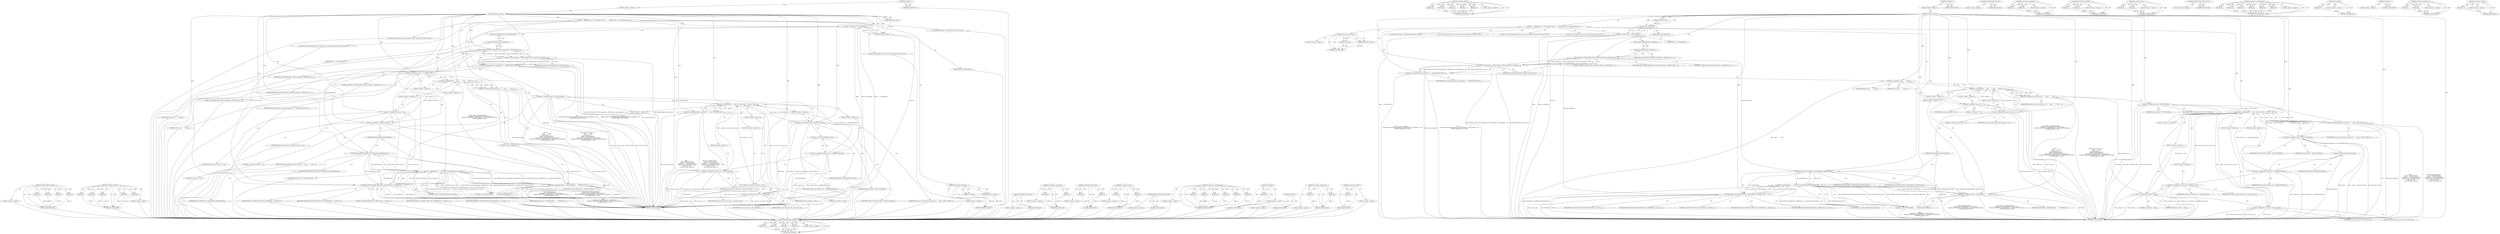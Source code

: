 digraph "&lt;operator&gt;.sizeOf" {
vulnerable_154 [label=<(METHOD,DEFINE_PROP_UINT32)>];
vulnerable_155 [label=<(PARAM,p1)>];
vulnerable_156 [label=<(PARAM,p2)>];
vulnerable_157 [label=<(PARAM,p3)>];
vulnerable_158 [label=<(PARAM,p4)>];
vulnerable_159 [label=<(BLOCK,&lt;empty&gt;,&lt;empty&gt;)>];
vulnerable_160 [label=<(METHOD_RETURN,ANY)>];
vulnerable_179 [label=<(METHOD,VMSTATE_STRUCT)>];
vulnerable_180 [label=<(PARAM,p1)>];
vulnerable_181 [label=<(PARAM,p2)>];
vulnerable_182 [label=<(PARAM,p3)>];
vulnerable_183 [label=<(PARAM,p4)>];
vulnerable_184 [label=<(PARAM,p5)>];
vulnerable_185 [label=<(BLOCK,&lt;empty&gt;,&lt;empty&gt;)>];
vulnerable_186 [label=<(METHOD_RETURN,ANY)>];
vulnerable_6 [label=<(METHOD,&lt;global&gt;)<SUB>1</SUB>>];
vulnerable_7 [label=<(BLOCK,&lt;empty&gt;,&lt;empty&gt;)<SUB>1</SUB>>];
vulnerable_8 [label=<(METHOD,usb_ehci_pci_exit)<SUB>1</SUB>>];
vulnerable_9 [label=<(PARAM,PCIDevice *dev)<SUB>1</SUB>>];
vulnerable_10 [label=<(BLOCK,{
     EHCIPCIState *i = PCI_EHCI(dev);
static ...,{
     EHCIPCIState *i = PCI_EHCI(dev);
static ...)<SUB>2</SUB>>];
vulnerable_11 [label="<(LOCAL,EHCIPCIState* i: EHCIPCIState*)<SUB>3</SUB>>"];
vulnerable_12 [label=<(&lt;operator&gt;.assignment,*i = PCI_EHCI(dev))<SUB>3</SUB>>];
vulnerable_13 [label=<(IDENTIFIER,i,*i = PCI_EHCI(dev))<SUB>3</SUB>>];
vulnerable_14 [label=<(PCI_EHCI,PCI_EHCI(dev))<SUB>3</SUB>>];
vulnerable_15 [label=<(IDENTIFIER,dev,PCI_EHCI(dev))<SUB>3</SUB>>];
vulnerable_16 [label="<(LOCAL,static Property[2] ehci_pci_properties: static Property[2])<SUB>28</SUB>>"];
vulnerable_17 [label=<(&lt;operator&gt;.assignment,ehci_pci_properties[] = {
    DEFINE_PROP_UINT3...)<SUB>28</SUB>>];
vulnerable_18 [label=<(IDENTIFIER,ehci_pci_properties,ehci_pci_properties[] = {
    DEFINE_PROP_UINT3...)<SUB>28</SUB>>];
vulnerable_19 [label=<(&lt;operator&gt;.arrayInitializer,{
    DEFINE_PROP_UINT32(&quot;maxframes&quot;, EHCIPCISt...)<SUB>28</SUB>>];
vulnerable_20 [label=<(DEFINE_PROP_UINT32,DEFINE_PROP_UINT32(&quot;maxframes&quot;, EHCIPCIState, e...)<SUB>29</SUB>>];
vulnerable_21 [label=<(LITERAL,&quot;maxframes&quot;,DEFINE_PROP_UINT32(&quot;maxframes&quot;, EHCIPCIState, e...)<SUB>29</SUB>>];
vulnerable_22 [label=<(IDENTIFIER,EHCIPCIState,DEFINE_PROP_UINT32(&quot;maxframes&quot;, EHCIPCIState, e...)<SUB>29</SUB>>];
vulnerable_23 [label=<(&lt;operator&gt;.fieldAccess,ehci.maxframes)<SUB>29</SUB>>];
vulnerable_24 [label=<(IDENTIFIER,ehci,DEFINE_PROP_UINT32(&quot;maxframes&quot;, EHCIPCIState, e...)<SUB>29</SUB>>];
vulnerable_25 [label=<(FIELD_IDENTIFIER,maxframes,maxframes)<SUB>29</SUB>>];
vulnerable_26 [label=<(LITERAL,128,DEFINE_PROP_UINT32(&quot;maxframes&quot;, EHCIPCIState, e...)<SUB>29</SUB>>];
vulnerable_27 [label=<(DEFINE_PROP_END_OF_LIST,DEFINE_PROP_END_OF_LIST())<SUB>30</SUB>>];
vulnerable_28 [label="<(LOCAL,const VMStateDescription vmstate_ehci_pci: VMStateDescription)<SUB>33</SUB>>"];
vulnerable_29 [label=<(&lt;operator&gt;.assignment,vmstate_ehci_pci = {
    .name        = &quot;ehci&quot;,...)<SUB>33</SUB>>];
vulnerable_30 [label=<(IDENTIFIER,vmstate_ehci_pci,vmstate_ehci_pci = {
    .name        = &quot;ehci&quot;,...)<SUB>33</SUB>>];
vulnerable_31 [label=<(&lt;operator&gt;.arrayInitializer,{
    .name        = &quot;ehci&quot;,
    .version_id  =...)<SUB>33</SUB>>];
vulnerable_32 [label=<(BLOCK,&lt;empty&gt;,&lt;empty&gt;)<SUB>34</SUB>>];
vulnerable_33 [label=<(&lt;operator&gt;.assignment,.name        = &quot;ehci&quot;)<SUB>34</SUB>>];
vulnerable_34 [label=<(IDENTIFIER,name,.name        = &quot;ehci&quot;)<SUB>34</SUB>>];
vulnerable_35 [label=<(LITERAL,&quot;ehci&quot;,.name        = &quot;ehci&quot;)<SUB>34</SUB>>];
vulnerable_36 [label=<(BLOCK,&lt;empty&gt;,&lt;empty&gt;)<SUB>35</SUB>>];
vulnerable_37 [label=<(&lt;operator&gt;.assignment,.version_id  = 2)<SUB>35</SUB>>];
vulnerable_38 [label=<(IDENTIFIER,version_id,.version_id  = 2)<SUB>35</SUB>>];
vulnerable_39 [label=<(LITERAL,2,.version_id  = 2)<SUB>35</SUB>>];
vulnerable_40 [label=<(BLOCK,&lt;empty&gt;,&lt;empty&gt;)<SUB>36</SUB>>];
vulnerable_41 [label=<(&lt;operator&gt;.assignment,.minimum_version_id  = 1)<SUB>36</SUB>>];
vulnerable_42 [label=<(IDENTIFIER,minimum_version_id,.minimum_version_id  = 1)<SUB>36</SUB>>];
vulnerable_43 [label=<(LITERAL,1,.minimum_version_id  = 1)<SUB>36</SUB>>];
vulnerable_44 [label=<(BLOCK,&lt;empty&gt;,&lt;empty&gt;)<SUB>37</SUB>>];
vulnerable_45 [label=<(&lt;operator&gt;.assignment,.fields = (VMStateField[]) {
        VMSTATE_PC...)<SUB>37</SUB>>];
vulnerable_46 [label=<(IDENTIFIER,fields,.fields = (VMStateField[]) {
        VMSTATE_PC...)<SUB>37</SUB>>];
vulnerable_47 [label=<(&lt;operator&gt;.cast,(VMStateField[]) {
        VMSTATE_PCI_DEVICE(p...)<SUB>37</SUB>>];
vulnerable_48 [label=<(UNKNOWN,VMStateField[],VMStateField[])<SUB>37</SUB>>];
vulnerable_49 [label=<(&lt;operator&gt;.arrayInitializer,{
        VMSTATE_PCI_DEVICE(pcidev, EHCIPCISta...)<SUB>37</SUB>>];
vulnerable_50 [label=<(VMSTATE_PCI_DEVICE,VMSTATE_PCI_DEVICE(pcidev, EHCIPCIState))<SUB>38</SUB>>];
vulnerable_51 [label=<(IDENTIFIER,pcidev,VMSTATE_PCI_DEVICE(pcidev, EHCIPCIState))<SUB>38</SUB>>];
vulnerable_52 [label=<(IDENTIFIER,EHCIPCIState,VMSTATE_PCI_DEVICE(pcidev, EHCIPCIState))<SUB>38</SUB>>];
vulnerable_53 [label=<(VMSTATE_STRUCT,VMSTATE_STRUCT(ehci, EHCIPCIState, 2, vmstate_e...)<SUB>39</SUB>>];
vulnerable_54 [label=<(IDENTIFIER,ehci,VMSTATE_STRUCT(ehci, EHCIPCIState, 2, vmstate_e...)<SUB>39</SUB>>];
vulnerable_55 [label=<(IDENTIFIER,EHCIPCIState,VMSTATE_STRUCT(ehci, EHCIPCIState, 2, vmstate_e...)<SUB>39</SUB>>];
vulnerable_56 [label=<(LITERAL,2,VMSTATE_STRUCT(ehci, EHCIPCIState, 2, vmstate_e...)<SUB>39</SUB>>];
vulnerable_57 [label=<(IDENTIFIER,vmstate_ehci,VMSTATE_STRUCT(ehci, EHCIPCIState, 2, vmstate_e...)<SUB>39</SUB>>];
vulnerable_58 [label=<(IDENTIFIER,EHCIState,VMSTATE_STRUCT(ehci, EHCIPCIState, 2, vmstate_e...)<SUB>39</SUB>>];
vulnerable_59 [label=<(VMSTATE_END_OF_LIST,VMSTATE_END_OF_LIST())<SUB>40</SUB>>];
vulnerable_60 [label="<(LOCAL,const TypeInfo ehci_pci_type_info: TypeInfo)<SUB>58</SUB>>"];
vulnerable_61 [label=<(&lt;operator&gt;.assignment,ehci_pci_type_info = {
    .name = TYPE_PCI_EHC...)<SUB>58</SUB>>];
vulnerable_62 [label=<(IDENTIFIER,ehci_pci_type_info,ehci_pci_type_info = {
    .name = TYPE_PCI_EHC...)<SUB>58</SUB>>];
vulnerable_63 [label=<(&lt;operator&gt;.arrayInitializer,{
    .name = TYPE_PCI_EHCI,
    .parent = TYPE...)<SUB>58</SUB>>];
vulnerable_64 [label=<(BLOCK,&lt;empty&gt;,&lt;empty&gt;)<SUB>59</SUB>>];
vulnerable_65 [label=<(&lt;operator&gt;.assignment,.name = TYPE_PCI_EHCI)<SUB>59</SUB>>];
vulnerable_66 [label=<(IDENTIFIER,name,.name = TYPE_PCI_EHCI)<SUB>59</SUB>>];
vulnerable_67 [label=<(IDENTIFIER,TYPE_PCI_EHCI,.name = TYPE_PCI_EHCI)<SUB>59</SUB>>];
vulnerable_68 [label=<(BLOCK,&lt;empty&gt;,&lt;empty&gt;)<SUB>60</SUB>>];
vulnerable_69 [label=<(&lt;operator&gt;.assignment,.parent = TYPE_PCI_DEVICE)<SUB>60</SUB>>];
vulnerable_70 [label=<(IDENTIFIER,parent,.parent = TYPE_PCI_DEVICE)<SUB>60</SUB>>];
vulnerable_71 [label=<(IDENTIFIER,TYPE_PCI_DEVICE,.parent = TYPE_PCI_DEVICE)<SUB>60</SUB>>];
vulnerable_72 [label=<(BLOCK,&lt;empty&gt;,&lt;empty&gt;)<SUB>61</SUB>>];
vulnerable_73 [label=<(&lt;operator&gt;.assignment,.instance_size = sizeof(EHCIPCIState))<SUB>61</SUB>>];
vulnerable_74 [label=<(IDENTIFIER,instance_size,.instance_size = sizeof(EHCIPCIState))<SUB>61</SUB>>];
vulnerable_75 [label=<(&lt;operator&gt;.sizeOf,sizeof(EHCIPCIState))<SUB>61</SUB>>];
vulnerable_76 [label=<(IDENTIFIER,EHCIPCIState,sizeof(EHCIPCIState))<SUB>61</SUB>>];
vulnerable_77 [label=<(BLOCK,&lt;empty&gt;,&lt;empty&gt;)<SUB>62</SUB>>];
vulnerable_78 [label=<(&lt;operator&gt;.assignment,.instance_init = usb_ehci_pci_init)<SUB>62</SUB>>];
vulnerable_79 [label=<(IDENTIFIER,instance_init,.instance_init = usb_ehci_pci_init)<SUB>62</SUB>>];
vulnerable_80 [label=<(IDENTIFIER,usb_ehci_pci_init,.instance_init = usb_ehci_pci_init)<SUB>62</SUB>>];
vulnerable_81 [label=<(BLOCK,&lt;empty&gt;,&lt;empty&gt;)<SUB>63</SUB>>];
vulnerable_82 [label=<(&lt;operator&gt;.assignment,.abstract = true)<SUB>63</SUB>>];
vulnerable_83 [label=<(IDENTIFIER,abstract,.abstract = true)<SUB>63</SUB>>];
vulnerable_84 [label=<(LITERAL,true,.abstract = true)<SUB>63</SUB>>];
vulnerable_85 [label=<(BLOCK,&lt;empty&gt;,&lt;empty&gt;)<SUB>64</SUB>>];
vulnerable_86 [label=<(&lt;operator&gt;.assignment,.class_init = ehci_class_init)<SUB>64</SUB>>];
vulnerable_87 [label=<(IDENTIFIER,class_init,.class_init = ehci_class_init)<SUB>64</SUB>>];
vulnerable_88 [label=<(IDENTIFIER,ehci_class_init,.class_init = ehci_class_init)<SUB>64</SUB>>];
vulnerable_89 [label=<(METHOD,ehci_data_class_init)<SUB>67</SUB>>];
vulnerable_90 [label=<(PARAM,ObjectClass *klass)<SUB>67</SUB>>];
vulnerable_91 [label=<(PARAM,void *data)<SUB>67</SUB>>];
vulnerable_92 [label=<(BLOCK,&lt;empty&gt;,&lt;empty&gt;)>];
vulnerable_93 [label=<(METHOD_RETURN,void)<SUB>67</SUB>>];
vulnerable_95 [label=<(METHOD_RETURN,void)<SUB>1</SUB>>];
vulnerable_97 [label=<(METHOD_RETURN,ANY)<SUB>1</SUB>>];
vulnerable_187 [label=<(METHOD,VMSTATE_END_OF_LIST)>];
vulnerable_188 [label=<(BLOCK,&lt;empty&gt;,&lt;empty&gt;)>];
vulnerable_189 [label=<(METHOD_RETURN,ANY)>];
vulnerable_136 [label=<(METHOD,&lt;operator&gt;.assignment)>];
vulnerable_137 [label=<(PARAM,p1)>];
vulnerable_138 [label=<(PARAM,p2)>];
vulnerable_139 [label=<(BLOCK,&lt;empty&gt;,&lt;empty&gt;)>];
vulnerable_140 [label=<(METHOD_RETURN,ANY)>];
vulnerable_174 [label=<(METHOD,VMSTATE_PCI_DEVICE)>];
vulnerable_175 [label=<(PARAM,p1)>];
vulnerable_176 [label=<(PARAM,p2)>];
vulnerable_177 [label=<(BLOCK,&lt;empty&gt;,&lt;empty&gt;)>];
vulnerable_178 [label=<(METHOD_RETURN,ANY)>];
vulnerable_169 [label=<(METHOD,&lt;operator&gt;.cast)>];
vulnerable_170 [label=<(PARAM,p1)>];
vulnerable_171 [label=<(PARAM,p2)>];
vulnerable_172 [label=<(BLOCK,&lt;empty&gt;,&lt;empty&gt;)>];
vulnerable_173 [label=<(METHOD_RETURN,ANY)>];
vulnerable_166 [label=<(METHOD,DEFINE_PROP_END_OF_LIST)>];
vulnerable_167 [label=<(BLOCK,&lt;empty&gt;,&lt;empty&gt;)>];
vulnerable_168 [label=<(METHOD_RETURN,ANY)>];
vulnerable_145 [label=<(METHOD,&lt;operator&gt;.arrayInitializer)>];
vulnerable_146 [label=<(PARAM,p1)>];
vulnerable_147 [label=<(PARAM,p2)>];
vulnerable_148 [label=<(PARAM,p3)>];
vulnerable_149 [label=<(PARAM,p4)>];
vulnerable_150 [label=<(PARAM,p5)>];
vulnerable_151 [label=<(PARAM,p6)>];
vulnerable_152 [label=<(BLOCK,&lt;empty&gt;,&lt;empty&gt;)>];
vulnerable_153 [label=<(METHOD_RETURN,ANY)>];
vulnerable_141 [label=<(METHOD,PCI_EHCI)>];
vulnerable_142 [label=<(PARAM,p1)>];
vulnerable_143 [label=<(BLOCK,&lt;empty&gt;,&lt;empty&gt;)>];
vulnerable_144 [label=<(METHOD_RETURN,ANY)>];
vulnerable_130 [label=<(METHOD,&lt;global&gt;)<SUB>1</SUB>>];
vulnerable_131 [label=<(BLOCK,&lt;empty&gt;,&lt;empty&gt;)>];
vulnerable_132 [label=<(METHOD_RETURN,ANY)>];
vulnerable_161 [label=<(METHOD,&lt;operator&gt;.fieldAccess)>];
vulnerable_162 [label=<(PARAM,p1)>];
vulnerable_163 [label=<(PARAM,p2)>];
vulnerable_164 [label=<(BLOCK,&lt;empty&gt;,&lt;empty&gt;)>];
vulnerable_165 [label=<(METHOD_RETURN,ANY)>];
vulnerable_190 [label=<(METHOD,&lt;operator&gt;.sizeOf)>];
vulnerable_191 [label=<(PARAM,p1)>];
vulnerable_192 [label=<(BLOCK,&lt;empty&gt;,&lt;empty&gt;)>];
vulnerable_193 [label=<(METHOD_RETURN,ANY)>];
fixed_154 [label=<(METHOD,DEFINE_PROP_UINT32)>];
fixed_155 [label=<(PARAM,p1)>];
fixed_156 [label=<(PARAM,p2)>];
fixed_157 [label=<(PARAM,p3)>];
fixed_158 [label=<(PARAM,p4)>];
fixed_159 [label=<(BLOCK,&lt;empty&gt;,&lt;empty&gt;)>];
fixed_160 [label=<(METHOD_RETURN,ANY)>];
fixed_179 [label=<(METHOD,VMSTATE_STRUCT)>];
fixed_180 [label=<(PARAM,p1)>];
fixed_181 [label=<(PARAM,p2)>];
fixed_182 [label=<(PARAM,p3)>];
fixed_183 [label=<(PARAM,p4)>];
fixed_184 [label=<(PARAM,p5)>];
fixed_185 [label=<(BLOCK,&lt;empty&gt;,&lt;empty&gt;)>];
fixed_186 [label=<(METHOD_RETURN,ANY)>];
fixed_6 [label=<(METHOD,&lt;global&gt;)<SUB>1</SUB>>];
fixed_7 [label=<(BLOCK,&lt;empty&gt;,&lt;empty&gt;)<SUB>1</SUB>>];
fixed_8 [label=<(METHOD,usb_ehci_pci_exit)<SUB>1</SUB>>];
fixed_9 [label=<(PARAM,PCIDevice *dev)<SUB>1</SUB>>];
fixed_10 [label=<(BLOCK,{
     EHCIPCIState *i = PCI_EHCI(dev);
static ...,{
     EHCIPCIState *i = PCI_EHCI(dev);
static ...)<SUB>2</SUB>>];
fixed_11 [label="<(LOCAL,EHCIPCIState* i: EHCIPCIState*)<SUB>3</SUB>>"];
fixed_12 [label=<(&lt;operator&gt;.assignment,*i = PCI_EHCI(dev))<SUB>3</SUB>>];
fixed_13 [label=<(IDENTIFIER,i,*i = PCI_EHCI(dev))<SUB>3</SUB>>];
fixed_14 [label=<(PCI_EHCI,PCI_EHCI(dev))<SUB>3</SUB>>];
fixed_15 [label=<(IDENTIFIER,dev,PCI_EHCI(dev))<SUB>3</SUB>>];
fixed_16 [label="<(LOCAL,static Property[2] ehci_pci_properties: static Property[2])<SUB>28</SUB>>"];
fixed_17 [label=<(&lt;operator&gt;.assignment,ehci_pci_properties[] = {
    DEFINE_PROP_UINT3...)<SUB>28</SUB>>];
fixed_18 [label=<(IDENTIFIER,ehci_pci_properties,ehci_pci_properties[] = {
    DEFINE_PROP_UINT3...)<SUB>28</SUB>>];
fixed_19 [label=<(&lt;operator&gt;.arrayInitializer,{
    DEFINE_PROP_UINT32(&quot;maxframes&quot;, EHCIPCISt...)<SUB>28</SUB>>];
fixed_20 [label=<(DEFINE_PROP_UINT32,DEFINE_PROP_UINT32(&quot;maxframes&quot;, EHCIPCIState, e...)<SUB>29</SUB>>];
fixed_21 [label=<(LITERAL,&quot;maxframes&quot;,DEFINE_PROP_UINT32(&quot;maxframes&quot;, EHCIPCIState, e...)<SUB>29</SUB>>];
fixed_22 [label=<(IDENTIFIER,EHCIPCIState,DEFINE_PROP_UINT32(&quot;maxframes&quot;, EHCIPCIState, e...)<SUB>29</SUB>>];
fixed_23 [label=<(&lt;operator&gt;.fieldAccess,ehci.maxframes)<SUB>29</SUB>>];
fixed_24 [label=<(IDENTIFIER,ehci,DEFINE_PROP_UINT32(&quot;maxframes&quot;, EHCIPCIState, e...)<SUB>29</SUB>>];
fixed_25 [label=<(FIELD_IDENTIFIER,maxframes,maxframes)<SUB>29</SUB>>];
fixed_26 [label=<(LITERAL,128,DEFINE_PROP_UINT32(&quot;maxframes&quot;, EHCIPCIState, e...)<SUB>29</SUB>>];
fixed_27 [label=<(DEFINE_PROP_END_OF_LIST,DEFINE_PROP_END_OF_LIST())<SUB>30</SUB>>];
fixed_28 [label="<(LOCAL,const VMStateDescription vmstate_ehci_pci: VMStateDescription)<SUB>33</SUB>>"];
fixed_29 [label=<(&lt;operator&gt;.assignment,vmstate_ehci_pci = {
    .name        = &quot;ehci&quot;,...)<SUB>33</SUB>>];
fixed_30 [label=<(IDENTIFIER,vmstate_ehci_pci,vmstate_ehci_pci = {
    .name        = &quot;ehci&quot;,...)<SUB>33</SUB>>];
fixed_31 [label=<(&lt;operator&gt;.arrayInitializer,{
    .name        = &quot;ehci&quot;,
    .version_id  =...)<SUB>33</SUB>>];
fixed_32 [label=<(BLOCK,&lt;empty&gt;,&lt;empty&gt;)<SUB>34</SUB>>];
fixed_33 [label=<(&lt;operator&gt;.assignment,.name        = &quot;ehci&quot;)<SUB>34</SUB>>];
fixed_34 [label=<(IDENTIFIER,name,.name        = &quot;ehci&quot;)<SUB>34</SUB>>];
fixed_35 [label=<(LITERAL,&quot;ehci&quot;,.name        = &quot;ehci&quot;)<SUB>34</SUB>>];
fixed_36 [label=<(BLOCK,&lt;empty&gt;,&lt;empty&gt;)<SUB>35</SUB>>];
fixed_37 [label=<(&lt;operator&gt;.assignment,.version_id  = 2)<SUB>35</SUB>>];
fixed_38 [label=<(IDENTIFIER,version_id,.version_id  = 2)<SUB>35</SUB>>];
fixed_39 [label=<(LITERAL,2,.version_id  = 2)<SUB>35</SUB>>];
fixed_40 [label=<(BLOCK,&lt;empty&gt;,&lt;empty&gt;)<SUB>36</SUB>>];
fixed_41 [label=<(&lt;operator&gt;.assignment,.minimum_version_id  = 1)<SUB>36</SUB>>];
fixed_42 [label=<(IDENTIFIER,minimum_version_id,.minimum_version_id  = 1)<SUB>36</SUB>>];
fixed_43 [label=<(LITERAL,1,.minimum_version_id  = 1)<SUB>36</SUB>>];
fixed_44 [label=<(BLOCK,&lt;empty&gt;,&lt;empty&gt;)<SUB>37</SUB>>];
fixed_45 [label=<(&lt;operator&gt;.assignment,.fields = (VMStateField[]) {
        VMSTATE_PC...)<SUB>37</SUB>>];
fixed_46 [label=<(IDENTIFIER,fields,.fields = (VMStateField[]) {
        VMSTATE_PC...)<SUB>37</SUB>>];
fixed_47 [label=<(&lt;operator&gt;.cast,(VMStateField[]) {
        VMSTATE_PCI_DEVICE(p...)<SUB>37</SUB>>];
fixed_48 [label=<(UNKNOWN,VMStateField[],VMStateField[])<SUB>37</SUB>>];
fixed_49 [label=<(&lt;operator&gt;.arrayInitializer,{
        VMSTATE_PCI_DEVICE(pcidev, EHCIPCISta...)<SUB>37</SUB>>];
fixed_50 [label=<(VMSTATE_PCI_DEVICE,VMSTATE_PCI_DEVICE(pcidev, EHCIPCIState))<SUB>38</SUB>>];
fixed_51 [label=<(IDENTIFIER,pcidev,VMSTATE_PCI_DEVICE(pcidev, EHCIPCIState))<SUB>38</SUB>>];
fixed_52 [label=<(IDENTIFIER,EHCIPCIState,VMSTATE_PCI_DEVICE(pcidev, EHCIPCIState))<SUB>38</SUB>>];
fixed_53 [label=<(VMSTATE_STRUCT,VMSTATE_STRUCT(ehci, EHCIPCIState, 2, vmstate_e...)<SUB>39</SUB>>];
fixed_54 [label=<(IDENTIFIER,ehci,VMSTATE_STRUCT(ehci, EHCIPCIState, 2, vmstate_e...)<SUB>39</SUB>>];
fixed_55 [label=<(IDENTIFIER,EHCIPCIState,VMSTATE_STRUCT(ehci, EHCIPCIState, 2, vmstate_e...)<SUB>39</SUB>>];
fixed_56 [label=<(LITERAL,2,VMSTATE_STRUCT(ehci, EHCIPCIState, 2, vmstate_e...)<SUB>39</SUB>>];
fixed_57 [label=<(IDENTIFIER,vmstate_ehci,VMSTATE_STRUCT(ehci, EHCIPCIState, 2, vmstate_e...)<SUB>39</SUB>>];
fixed_58 [label=<(IDENTIFIER,EHCIState,VMSTATE_STRUCT(ehci, EHCIPCIState, 2, vmstate_e...)<SUB>39</SUB>>];
fixed_59 [label=<(VMSTATE_END_OF_LIST,VMSTATE_END_OF_LIST())<SUB>40</SUB>>];
fixed_60 [label="<(LOCAL,const TypeInfo ehci_pci_type_info: TypeInfo)<SUB>58</SUB>>"];
fixed_61 [label=<(&lt;operator&gt;.assignment,ehci_pci_type_info = {
    .name = TYPE_PCI_EHC...)<SUB>58</SUB>>];
fixed_62 [label=<(IDENTIFIER,ehci_pci_type_info,ehci_pci_type_info = {
    .name = TYPE_PCI_EHC...)<SUB>58</SUB>>];
fixed_63 [label=<(&lt;operator&gt;.arrayInitializer,{
    .name = TYPE_PCI_EHCI,
    .parent = TYPE...)<SUB>58</SUB>>];
fixed_64 [label=<(BLOCK,&lt;empty&gt;,&lt;empty&gt;)<SUB>59</SUB>>];
fixed_65 [label=<(&lt;operator&gt;.assignment,.name = TYPE_PCI_EHCI)<SUB>59</SUB>>];
fixed_66 [label=<(IDENTIFIER,name,.name = TYPE_PCI_EHCI)<SUB>59</SUB>>];
fixed_67 [label=<(IDENTIFIER,TYPE_PCI_EHCI,.name = TYPE_PCI_EHCI)<SUB>59</SUB>>];
fixed_68 [label=<(BLOCK,&lt;empty&gt;,&lt;empty&gt;)<SUB>60</SUB>>];
fixed_69 [label=<(&lt;operator&gt;.assignment,.parent = TYPE_PCI_DEVICE)<SUB>60</SUB>>];
fixed_70 [label=<(IDENTIFIER,parent,.parent = TYPE_PCI_DEVICE)<SUB>60</SUB>>];
fixed_71 [label=<(IDENTIFIER,TYPE_PCI_DEVICE,.parent = TYPE_PCI_DEVICE)<SUB>60</SUB>>];
fixed_72 [label=<(BLOCK,&lt;empty&gt;,&lt;empty&gt;)<SUB>61</SUB>>];
fixed_73 [label=<(&lt;operator&gt;.assignment,.instance_size = sizeof(EHCIPCIState))<SUB>61</SUB>>];
fixed_74 [label=<(IDENTIFIER,instance_size,.instance_size = sizeof(EHCIPCIState))<SUB>61</SUB>>];
fixed_75 [label=<(&lt;operator&gt;.sizeOf,sizeof(EHCIPCIState))<SUB>61</SUB>>];
fixed_76 [label=<(IDENTIFIER,EHCIPCIState,sizeof(EHCIPCIState))<SUB>61</SUB>>];
fixed_77 [label=<(BLOCK,&lt;empty&gt;,&lt;empty&gt;)<SUB>62</SUB>>];
fixed_78 [label=<(&lt;operator&gt;.assignment,.instance_init = usb_ehci_pci_init)<SUB>62</SUB>>];
fixed_79 [label=<(IDENTIFIER,instance_init,.instance_init = usb_ehci_pci_init)<SUB>62</SUB>>];
fixed_80 [label=<(IDENTIFIER,usb_ehci_pci_init,.instance_init = usb_ehci_pci_init)<SUB>62</SUB>>];
fixed_81 [label=<(BLOCK,&lt;empty&gt;,&lt;empty&gt;)<SUB>63</SUB>>];
fixed_82 [label=<(&lt;operator&gt;.assignment,.abstract = true)<SUB>63</SUB>>];
fixed_83 [label=<(IDENTIFIER,abstract,.abstract = true)<SUB>63</SUB>>];
fixed_84 [label=<(LITERAL,true,.abstract = true)<SUB>63</SUB>>];
fixed_85 [label=<(BLOCK,&lt;empty&gt;,&lt;empty&gt;)<SUB>64</SUB>>];
fixed_86 [label=<(&lt;operator&gt;.assignment,.class_init = ehci_class_init)<SUB>64</SUB>>];
fixed_87 [label=<(IDENTIFIER,class_init,.class_init = ehci_class_init)<SUB>64</SUB>>];
fixed_88 [label=<(IDENTIFIER,ehci_class_init,.class_init = ehci_class_init)<SUB>64</SUB>>];
fixed_89 [label=<(METHOD,ehci_data_class_init)<SUB>67</SUB>>];
fixed_90 [label=<(PARAM,ObjectClass *klass)<SUB>67</SUB>>];
fixed_91 [label=<(PARAM,void *data)<SUB>67</SUB>>];
fixed_92 [label=<(BLOCK,&lt;empty&gt;,&lt;empty&gt;)>];
fixed_93 [label=<(METHOD_RETURN,void)<SUB>67</SUB>>];
fixed_95 [label=<(METHOD_RETURN,void)<SUB>1</SUB>>];
fixed_97 [label=<(METHOD_RETURN,ANY)<SUB>1</SUB>>];
fixed_187 [label=<(METHOD,VMSTATE_END_OF_LIST)>];
fixed_188 [label=<(BLOCK,&lt;empty&gt;,&lt;empty&gt;)>];
fixed_189 [label=<(METHOD_RETURN,ANY)>];
fixed_136 [label=<(METHOD,&lt;operator&gt;.assignment)>];
fixed_137 [label=<(PARAM,p1)>];
fixed_138 [label=<(PARAM,p2)>];
fixed_139 [label=<(BLOCK,&lt;empty&gt;,&lt;empty&gt;)>];
fixed_140 [label=<(METHOD_RETURN,ANY)>];
fixed_174 [label=<(METHOD,VMSTATE_PCI_DEVICE)>];
fixed_175 [label=<(PARAM,p1)>];
fixed_176 [label=<(PARAM,p2)>];
fixed_177 [label=<(BLOCK,&lt;empty&gt;,&lt;empty&gt;)>];
fixed_178 [label=<(METHOD_RETURN,ANY)>];
fixed_169 [label=<(METHOD,&lt;operator&gt;.cast)>];
fixed_170 [label=<(PARAM,p1)>];
fixed_171 [label=<(PARAM,p2)>];
fixed_172 [label=<(BLOCK,&lt;empty&gt;,&lt;empty&gt;)>];
fixed_173 [label=<(METHOD_RETURN,ANY)>];
fixed_166 [label=<(METHOD,DEFINE_PROP_END_OF_LIST)>];
fixed_167 [label=<(BLOCK,&lt;empty&gt;,&lt;empty&gt;)>];
fixed_168 [label=<(METHOD_RETURN,ANY)>];
fixed_145 [label=<(METHOD,&lt;operator&gt;.arrayInitializer)>];
fixed_146 [label=<(PARAM,p1)>];
fixed_147 [label=<(PARAM,p2)>];
fixed_148 [label=<(PARAM,p3)>];
fixed_149 [label=<(PARAM,p4)>];
fixed_150 [label=<(PARAM,p5)>];
fixed_151 [label=<(PARAM,p6)>];
fixed_152 [label=<(BLOCK,&lt;empty&gt;,&lt;empty&gt;)>];
fixed_153 [label=<(METHOD_RETURN,ANY)>];
fixed_141 [label=<(METHOD,PCI_EHCI)>];
fixed_142 [label=<(PARAM,p1)>];
fixed_143 [label=<(BLOCK,&lt;empty&gt;,&lt;empty&gt;)>];
fixed_144 [label=<(METHOD_RETURN,ANY)>];
fixed_130 [label=<(METHOD,&lt;global&gt;)<SUB>1</SUB>>];
fixed_131 [label=<(BLOCK,&lt;empty&gt;,&lt;empty&gt;)>];
fixed_132 [label=<(METHOD_RETURN,ANY)>];
fixed_161 [label=<(METHOD,&lt;operator&gt;.fieldAccess)>];
fixed_162 [label=<(PARAM,p1)>];
fixed_163 [label=<(PARAM,p2)>];
fixed_164 [label=<(BLOCK,&lt;empty&gt;,&lt;empty&gt;)>];
fixed_165 [label=<(METHOD_RETURN,ANY)>];
fixed_190 [label=<(METHOD,&lt;operator&gt;.sizeOf)>];
fixed_191 [label=<(PARAM,p1)>];
fixed_192 [label=<(BLOCK,&lt;empty&gt;,&lt;empty&gt;)>];
fixed_193 [label=<(METHOD_RETURN,ANY)>];
vulnerable_154 -> vulnerable_155  [key=0, label="AST: "];
vulnerable_154 -> vulnerable_155  [key=1, label="DDG: "];
vulnerable_154 -> vulnerable_159  [key=0, label="AST: "];
vulnerable_154 -> vulnerable_156  [key=0, label="AST: "];
vulnerable_154 -> vulnerable_156  [key=1, label="DDG: "];
vulnerable_154 -> vulnerable_160  [key=0, label="AST: "];
vulnerable_154 -> vulnerable_160  [key=1, label="CFG: "];
vulnerable_154 -> vulnerable_157  [key=0, label="AST: "];
vulnerable_154 -> vulnerable_157  [key=1, label="DDG: "];
vulnerable_154 -> vulnerable_158  [key=0, label="AST: "];
vulnerable_154 -> vulnerable_158  [key=1, label="DDG: "];
vulnerable_155 -> vulnerable_160  [key=0, label="DDG: p1"];
vulnerable_156 -> vulnerable_160  [key=0, label="DDG: p2"];
vulnerable_157 -> vulnerable_160  [key=0, label="DDG: p3"];
vulnerable_158 -> vulnerable_160  [key=0, label="DDG: p4"];
vulnerable_179 -> vulnerable_180  [key=0, label="AST: "];
vulnerable_179 -> vulnerable_180  [key=1, label="DDG: "];
vulnerable_179 -> vulnerable_185  [key=0, label="AST: "];
vulnerable_179 -> vulnerable_181  [key=0, label="AST: "];
vulnerable_179 -> vulnerable_181  [key=1, label="DDG: "];
vulnerable_179 -> vulnerable_186  [key=0, label="AST: "];
vulnerable_179 -> vulnerable_186  [key=1, label="CFG: "];
vulnerable_179 -> vulnerable_182  [key=0, label="AST: "];
vulnerable_179 -> vulnerable_182  [key=1, label="DDG: "];
vulnerable_179 -> vulnerable_183  [key=0, label="AST: "];
vulnerable_179 -> vulnerable_183  [key=1, label="DDG: "];
vulnerable_179 -> vulnerable_184  [key=0, label="AST: "];
vulnerable_179 -> vulnerable_184  [key=1, label="DDG: "];
vulnerable_180 -> vulnerable_186  [key=0, label="DDG: p1"];
vulnerable_181 -> vulnerable_186  [key=0, label="DDG: p2"];
vulnerable_182 -> vulnerable_186  [key=0, label="DDG: p3"];
vulnerable_183 -> vulnerable_186  [key=0, label="DDG: p4"];
vulnerable_184 -> vulnerable_186  [key=0, label="DDG: p5"];
vulnerable_6 -> vulnerable_7  [key=0, label="AST: "];
vulnerable_6 -> vulnerable_97  [key=0, label="AST: "];
vulnerable_6 -> vulnerable_97  [key=1, label="CFG: "];
vulnerable_7 -> vulnerable_8  [key=0, label="AST: "];
vulnerable_8 -> vulnerable_9  [key=0, label="AST: "];
vulnerable_8 -> vulnerable_9  [key=1, label="DDG: "];
vulnerable_8 -> vulnerable_10  [key=0, label="AST: "];
vulnerable_8 -> vulnerable_95  [key=0, label="AST: "];
vulnerable_8 -> vulnerable_14  [key=0, label="CFG: "];
vulnerable_8 -> vulnerable_14  [key=1, label="DDG: "];
vulnerable_8 -> vulnerable_19  [key=0, label="DDG: "];
vulnerable_8 -> vulnerable_31  [key=0, label="DDG: "];
vulnerable_8 -> vulnerable_63  [key=0, label="DDG: "];
vulnerable_8 -> vulnerable_20  [key=0, label="DDG: "];
vulnerable_8 -> vulnerable_33  [key=0, label="DDG: "];
vulnerable_8 -> vulnerable_37  [key=0, label="DDG: "];
vulnerable_8 -> vulnerable_41  [key=0, label="DDG: "];
vulnerable_8 -> vulnerable_65  [key=0, label="DDG: "];
vulnerable_8 -> vulnerable_69  [key=0, label="DDG: "];
vulnerable_8 -> vulnerable_78  [key=0, label="DDG: "];
vulnerable_8 -> vulnerable_82  [key=0, label="DDG: "];
vulnerable_8 -> vulnerable_86  [key=0, label="DDG: "];
vulnerable_8 -> vulnerable_49  [key=0, label="DDG: "];
vulnerable_8 -> vulnerable_50  [key=0, label="DDG: "];
vulnerable_8 -> vulnerable_53  [key=0, label="DDG: "];
vulnerable_9 -> vulnerable_14  [key=0, label="DDG: dev"];
vulnerable_10 -> vulnerable_11  [key=0, label="AST: "];
vulnerable_10 -> vulnerable_12  [key=0, label="AST: "];
vulnerable_10 -> vulnerable_16  [key=0, label="AST: "];
vulnerable_10 -> vulnerable_17  [key=0, label="AST: "];
vulnerable_10 -> vulnerable_28  [key=0, label="AST: "];
vulnerable_10 -> vulnerable_29  [key=0, label="AST: "];
vulnerable_10 -> vulnerable_60  [key=0, label="AST: "];
vulnerable_10 -> vulnerable_61  [key=0, label="AST: "];
vulnerable_10 -> vulnerable_89  [key=0, label="AST: "];
vulnerable_12 -> vulnerable_13  [key=0, label="AST: "];
vulnerable_12 -> vulnerable_14  [key=0, label="AST: "];
vulnerable_12 -> vulnerable_25  [key=0, label="CFG: "];
vulnerable_12 -> vulnerable_95  [key=0, label="DDG: i"];
vulnerable_12 -> vulnerable_95  [key=1, label="DDG: PCI_EHCI(dev)"];
vulnerable_12 -> vulnerable_95  [key=2, label="DDG: *i = PCI_EHCI(dev)"];
vulnerable_14 -> vulnerable_15  [key=0, label="AST: "];
vulnerable_14 -> vulnerable_12  [key=0, label="CFG: "];
vulnerable_14 -> vulnerable_12  [key=1, label="DDG: dev"];
vulnerable_14 -> vulnerable_95  [key=0, label="DDG: dev"];
vulnerable_17 -> vulnerable_18  [key=0, label="AST: "];
vulnerable_17 -> vulnerable_19  [key=0, label="AST: "];
vulnerable_17 -> vulnerable_33  [key=0, label="CFG: "];
vulnerable_17 -> vulnerable_95  [key=0, label="DDG: ehci_pci_properties"];
vulnerable_17 -> vulnerable_95  [key=1, label="DDG: {
    DEFINE_PROP_UINT32(&quot;maxframes&quot;, EHCIPCIState, ehci.maxframes, 128),
    DEFINE_PROP_END_OF_LIST(),
}"];
vulnerable_17 -> vulnerable_95  [key=2, label="DDG: ehci_pci_properties[] = {
    DEFINE_PROP_UINT32(&quot;maxframes&quot;, EHCIPCIState, ehci.maxframes, 128),
    DEFINE_PROP_END_OF_LIST(),
}"];
vulnerable_19 -> vulnerable_20  [key=0, label="AST: "];
vulnerable_19 -> vulnerable_27  [key=0, label="AST: "];
vulnerable_19 -> vulnerable_17  [key=0, label="CFG: "];
vulnerable_19 -> vulnerable_17  [key=1, label="DDG: DEFINE_PROP_UINT32(&quot;maxframes&quot;, EHCIPCIState, ehci.maxframes, 128)"];
vulnerable_19 -> vulnerable_17  [key=2, label="DDG: DEFINE_PROP_END_OF_LIST()"];
vulnerable_19 -> vulnerable_95  [key=0, label="DDG: DEFINE_PROP_UINT32(&quot;maxframes&quot;, EHCIPCIState, ehci.maxframes, 128)"];
vulnerable_19 -> vulnerable_95  [key=1, label="DDG: DEFINE_PROP_END_OF_LIST()"];
vulnerable_20 -> vulnerable_21  [key=0, label="AST: "];
vulnerable_20 -> vulnerable_22  [key=0, label="AST: "];
vulnerable_20 -> vulnerable_23  [key=0, label="AST: "];
vulnerable_20 -> vulnerable_26  [key=0, label="AST: "];
vulnerable_20 -> vulnerable_27  [key=0, label="CFG: "];
vulnerable_20 -> vulnerable_19  [key=0, label="DDG: &quot;maxframes&quot;"];
vulnerable_20 -> vulnerable_19  [key=1, label="DDG: EHCIPCIState"];
vulnerable_20 -> vulnerable_19  [key=2, label="DDG: ehci.maxframes"];
vulnerable_20 -> vulnerable_19  [key=3, label="DDG: 128"];
vulnerable_20 -> vulnerable_50  [key=0, label="DDG: EHCIPCIState"];
vulnerable_20 -> vulnerable_53  [key=0, label="DDG: ehci.maxframes"];
vulnerable_23 -> vulnerable_24  [key=0, label="AST: "];
vulnerable_23 -> vulnerable_25  [key=0, label="AST: "];
vulnerable_23 -> vulnerable_20  [key=0, label="CFG: "];
vulnerable_25 -> vulnerable_23  [key=0, label="CFG: "];
vulnerable_27 -> vulnerable_19  [key=0, label="CFG: "];
vulnerable_29 -> vulnerable_30  [key=0, label="AST: "];
vulnerable_29 -> vulnerable_31  [key=0, label="AST: "];
vulnerable_29 -> vulnerable_65  [key=0, label="CFG: "];
vulnerable_29 -> vulnerable_95  [key=0, label="DDG: vmstate_ehci_pci"];
vulnerable_29 -> vulnerable_95  [key=1, label="DDG: {
    .name        = &quot;ehci&quot;,
    .version_id  = 2,
    .minimum_version_id  = 1,
    .fields = (VMStateField[]) {
        VMSTATE_PCI_DEVICE(pcidev, EHCIPCIState),
        VMSTATE_STRUCT(ehci, EHCIPCIState, 2, vmstate_ehci, EHCIState),
        VMSTATE_END_OF_LIST()
    }
}"];
vulnerable_29 -> vulnerable_95  [key=2, label="DDG: vmstate_ehci_pci = {
    .name        = &quot;ehci&quot;,
    .version_id  = 2,
    .minimum_version_id  = 1,
    .fields = (VMStateField[]) {
        VMSTATE_PCI_DEVICE(pcidev, EHCIPCIState),
        VMSTATE_STRUCT(ehci, EHCIPCIState, 2, vmstate_ehci, EHCIState),
        VMSTATE_END_OF_LIST()
    }
}"];
vulnerable_31 -> vulnerable_32  [key=0, label="AST: "];
vulnerable_31 -> vulnerable_36  [key=0, label="AST: "];
vulnerable_31 -> vulnerable_40  [key=0, label="AST: "];
vulnerable_31 -> vulnerable_44  [key=0, label="AST: "];
vulnerable_31 -> vulnerable_29  [key=0, label="CFG: "];
vulnerable_31 -> vulnerable_29  [key=1, label="DDG: &lt;empty&gt;"];
vulnerable_31 -> vulnerable_29  [key=2, label="DDG: "];
vulnerable_32 -> vulnerable_33  [key=0, label="AST: "];
vulnerable_33 -> vulnerable_34  [key=0, label="AST: "];
vulnerable_33 -> vulnerable_35  [key=0, label="AST: "];
vulnerable_33 -> vulnerable_37  [key=0, label="CFG: "];
vulnerable_33 -> vulnerable_95  [key=0, label="DDG: .name        = &quot;ehci&quot;"];
vulnerable_33 -> vulnerable_31  [key=0, label="DDG: .name        = &quot;ehci&quot;"];
vulnerable_36 -> vulnerable_37  [key=0, label="AST: "];
vulnerable_37 -> vulnerable_38  [key=0, label="AST: "];
vulnerable_37 -> vulnerable_39  [key=0, label="AST: "];
vulnerable_37 -> vulnerable_41  [key=0, label="CFG: "];
vulnerable_37 -> vulnerable_95  [key=0, label="DDG: .version_id  = 2"];
vulnerable_37 -> vulnerable_95  [key=1, label="DDG: version_id"];
vulnerable_37 -> vulnerable_31  [key=0, label="DDG: .version_id  = 2"];
vulnerable_40 -> vulnerable_41  [key=0, label="AST: "];
vulnerable_41 -> vulnerable_42  [key=0, label="AST: "];
vulnerable_41 -> vulnerable_43  [key=0, label="AST: "];
vulnerable_41 -> vulnerable_48  [key=0, label="CFG: "];
vulnerable_41 -> vulnerable_95  [key=0, label="DDG: .minimum_version_id  = 1"];
vulnerable_41 -> vulnerable_95  [key=1, label="DDG: minimum_version_id"];
vulnerable_41 -> vulnerable_31  [key=0, label="DDG: .minimum_version_id  = 1"];
vulnerable_44 -> vulnerable_45  [key=0, label="AST: "];
vulnerable_45 -> vulnerable_46  [key=0, label="AST: "];
vulnerable_45 -> vulnerable_47  [key=0, label="AST: "];
vulnerable_45 -> vulnerable_31  [key=0, label="CFG: "];
vulnerable_45 -> vulnerable_31  [key=1, label="DDG: .fields = (VMStateField[]) {
        VMSTATE_PCI_DEVICE(pcidev, EHCIPCIState),
        VMSTATE_STRUCT(ehci, EHCIPCIState, 2, vmstate_ehci, EHCIState),
        VMSTATE_END_OF_LIST()
    }"];
vulnerable_45 -> vulnerable_95  [key=0, label="DDG: (VMStateField[]) {
        VMSTATE_PCI_DEVICE(pcidev, EHCIPCIState),
        VMSTATE_STRUCT(ehci, EHCIPCIState, 2, vmstate_ehci, EHCIState),
        VMSTATE_END_OF_LIST()
    }"];
vulnerable_45 -> vulnerable_95  [key=1, label="DDG: .fields = (VMStateField[]) {
        VMSTATE_PCI_DEVICE(pcidev, EHCIPCIState),
        VMSTATE_STRUCT(ehci, EHCIPCIState, 2, vmstate_ehci, EHCIState),
        VMSTATE_END_OF_LIST()
    }"];
vulnerable_45 -> vulnerable_95  [key=2, label="DDG: fields"];
vulnerable_47 -> vulnerable_48  [key=0, label="AST: "];
vulnerable_47 -> vulnerable_49  [key=0, label="AST: "];
vulnerable_47 -> vulnerable_45  [key=0, label="CFG: "];
vulnerable_47 -> vulnerable_95  [key=0, label="DDG: {
        VMSTATE_PCI_DEVICE(pcidev, EHCIPCIState),
        VMSTATE_STRUCT(ehci, EHCIPCIState, 2, vmstate_ehci, EHCIState),
        VMSTATE_END_OF_LIST()
    }"];
vulnerable_48 -> vulnerable_50  [key=0, label="CFG: "];
vulnerable_49 -> vulnerable_50  [key=0, label="AST: "];
vulnerable_49 -> vulnerable_53  [key=0, label="AST: "];
vulnerable_49 -> vulnerable_59  [key=0, label="AST: "];
vulnerable_49 -> vulnerable_47  [key=0, label="CFG: "];
vulnerable_49 -> vulnerable_47  [key=1, label="DDG: VMSTATE_PCI_DEVICE(pcidev, EHCIPCIState)"];
vulnerable_49 -> vulnerable_47  [key=2, label="DDG: VMSTATE_STRUCT(ehci, EHCIPCIState, 2, vmstate_ehci, EHCIState)"];
vulnerable_49 -> vulnerable_47  [key=3, label="DDG: VMSTATE_END_OF_LIST()"];
vulnerable_49 -> vulnerable_95  [key=0, label="DDG: VMSTATE_PCI_DEVICE(pcidev, EHCIPCIState)"];
vulnerable_49 -> vulnerable_95  [key=1, label="DDG: VMSTATE_STRUCT(ehci, EHCIPCIState, 2, vmstate_ehci, EHCIState)"];
vulnerable_49 -> vulnerable_95  [key=2, label="DDG: VMSTATE_END_OF_LIST()"];
vulnerable_49 -> vulnerable_45  [key=0, label="DDG: VMSTATE_PCI_DEVICE(pcidev, EHCIPCIState)"];
vulnerable_49 -> vulnerable_45  [key=1, label="DDG: VMSTATE_STRUCT(ehci, EHCIPCIState, 2, vmstate_ehci, EHCIState)"];
vulnerable_49 -> vulnerable_45  [key=2, label="DDG: VMSTATE_END_OF_LIST()"];
vulnerable_50 -> vulnerable_51  [key=0, label="AST: "];
vulnerable_50 -> vulnerable_52  [key=0, label="AST: "];
vulnerable_50 -> vulnerable_53  [key=0, label="CFG: "];
vulnerable_50 -> vulnerable_53  [key=1, label="DDG: EHCIPCIState"];
vulnerable_50 -> vulnerable_95  [key=0, label="DDG: pcidev"];
vulnerable_50 -> vulnerable_49  [key=0, label="DDG: pcidev"];
vulnerable_50 -> vulnerable_49  [key=1, label="DDG: EHCIPCIState"];
vulnerable_53 -> vulnerable_54  [key=0, label="AST: "];
vulnerable_53 -> vulnerable_55  [key=0, label="AST: "];
vulnerable_53 -> vulnerable_56  [key=0, label="AST: "];
vulnerable_53 -> vulnerable_57  [key=0, label="AST: "];
vulnerable_53 -> vulnerable_58  [key=0, label="AST: "];
vulnerable_53 -> vulnerable_59  [key=0, label="CFG: "];
vulnerable_53 -> vulnerable_95  [key=0, label="DDG: ehci"];
vulnerable_53 -> vulnerable_95  [key=1, label="DDG: vmstate_ehci"];
vulnerable_53 -> vulnerable_95  [key=2, label="DDG: EHCIState"];
vulnerable_53 -> vulnerable_49  [key=0, label="DDG: 2"];
vulnerable_53 -> vulnerable_49  [key=1, label="DDG: ehci"];
vulnerable_53 -> vulnerable_49  [key=2, label="DDG: EHCIPCIState"];
vulnerable_53 -> vulnerable_49  [key=3, label="DDG: vmstate_ehci"];
vulnerable_53 -> vulnerable_49  [key=4, label="DDG: EHCIState"];
vulnerable_59 -> vulnerable_49  [key=0, label="CFG: "];
vulnerable_61 -> vulnerable_62  [key=0, label="AST: "];
vulnerable_61 -> vulnerable_63  [key=0, label="AST: "];
vulnerable_61 -> vulnerable_95  [key=0, label="CFG: "];
vulnerable_61 -> vulnerable_95  [key=1, label="DDG: ehci_pci_type_info"];
vulnerable_61 -> vulnerable_95  [key=2, label="DDG: {
    .name = TYPE_PCI_EHCI,
    .parent = TYPE_PCI_DEVICE,
    .instance_size = sizeof(EHCIPCIState),
    .instance_init = usb_ehci_pci_init,
    .abstract = true,
    .class_init = ehci_class_init,
}"];
vulnerable_61 -> vulnerable_95  [key=3, label="DDG: ehci_pci_type_info = {
    .name = TYPE_PCI_EHCI,
    .parent = TYPE_PCI_DEVICE,
    .instance_size = sizeof(EHCIPCIState),
    .instance_init = usb_ehci_pci_init,
    .abstract = true,
    .class_init = ehci_class_init,
}"];
vulnerable_63 -> vulnerable_64  [key=0, label="AST: "];
vulnerable_63 -> vulnerable_68  [key=0, label="AST: "];
vulnerable_63 -> vulnerable_72  [key=0, label="AST: "];
vulnerable_63 -> vulnerable_77  [key=0, label="AST: "];
vulnerable_63 -> vulnerable_81  [key=0, label="AST: "];
vulnerable_63 -> vulnerable_85  [key=0, label="AST: "];
vulnerable_63 -> vulnerable_61  [key=0, label="CFG: "];
vulnerable_63 -> vulnerable_61  [key=1, label="DDG: &lt;empty&gt;"];
vulnerable_63 -> vulnerable_61  [key=2, label="DDG: "];
vulnerable_64 -> vulnerable_65  [key=0, label="AST: "];
vulnerable_65 -> vulnerable_66  [key=0, label="AST: "];
vulnerable_65 -> vulnerable_67  [key=0, label="AST: "];
vulnerable_65 -> vulnerable_69  [key=0, label="CFG: "];
vulnerable_65 -> vulnerable_95  [key=0, label="DDG: name"];
vulnerable_65 -> vulnerable_95  [key=1, label="DDG: .name = TYPE_PCI_EHCI"];
vulnerable_65 -> vulnerable_95  [key=2, label="DDG: TYPE_PCI_EHCI"];
vulnerable_65 -> vulnerable_63  [key=0, label="DDG: .name = TYPE_PCI_EHCI"];
vulnerable_68 -> vulnerable_69  [key=0, label="AST: "];
vulnerable_69 -> vulnerable_70  [key=0, label="AST: "];
vulnerable_69 -> vulnerable_71  [key=0, label="AST: "];
vulnerable_69 -> vulnerable_75  [key=0, label="CFG: "];
vulnerable_69 -> vulnerable_95  [key=0, label="DDG: parent"];
vulnerable_69 -> vulnerable_95  [key=1, label="DDG: .parent = TYPE_PCI_DEVICE"];
vulnerable_69 -> vulnerable_95  [key=2, label="DDG: TYPE_PCI_DEVICE"];
vulnerable_69 -> vulnerable_63  [key=0, label="DDG: .parent = TYPE_PCI_DEVICE"];
vulnerable_72 -> vulnerable_73  [key=0, label="AST: "];
vulnerable_73 -> vulnerable_74  [key=0, label="AST: "];
vulnerable_73 -> vulnerable_75  [key=0, label="AST: "];
vulnerable_73 -> vulnerable_78  [key=0, label="CFG: "];
vulnerable_73 -> vulnerable_95  [key=0, label="DDG: .instance_size = sizeof(EHCIPCIState)"];
vulnerable_73 -> vulnerable_95  [key=1, label="DDG: instance_size"];
vulnerable_73 -> vulnerable_63  [key=0, label="DDG: .instance_size = sizeof(EHCIPCIState)"];
vulnerable_75 -> vulnerable_76  [key=0, label="AST: "];
vulnerable_75 -> vulnerable_73  [key=0, label="CFG: "];
vulnerable_75 -> vulnerable_95  [key=0, label="DDG: EHCIPCIState"];
vulnerable_77 -> vulnerable_78  [key=0, label="AST: "];
vulnerable_78 -> vulnerable_79  [key=0, label="AST: "];
vulnerable_78 -> vulnerable_80  [key=0, label="AST: "];
vulnerable_78 -> vulnerable_82  [key=0, label="CFG: "];
vulnerable_78 -> vulnerable_95  [key=0, label="DDG: usb_ehci_pci_init"];
vulnerable_78 -> vulnerable_95  [key=1, label="DDG: .instance_init = usb_ehci_pci_init"];
vulnerable_78 -> vulnerable_95  [key=2, label="DDG: instance_init"];
vulnerable_78 -> vulnerable_63  [key=0, label="DDG: .instance_init = usb_ehci_pci_init"];
vulnerable_81 -> vulnerable_82  [key=0, label="AST: "];
vulnerable_82 -> vulnerable_83  [key=0, label="AST: "];
vulnerable_82 -> vulnerable_84  [key=0, label="AST: "];
vulnerable_82 -> vulnerable_86  [key=0, label="CFG: "];
vulnerable_82 -> vulnerable_95  [key=0, label="DDG: .abstract = true"];
vulnerable_82 -> vulnerable_95  [key=1, label="DDG: abstract"];
vulnerable_82 -> vulnerable_63  [key=0, label="DDG: .abstract = true"];
vulnerable_85 -> vulnerable_86  [key=0, label="AST: "];
vulnerable_86 -> vulnerable_87  [key=0, label="AST: "];
vulnerable_86 -> vulnerable_88  [key=0, label="AST: "];
vulnerable_86 -> vulnerable_63  [key=0, label="CFG: "];
vulnerable_86 -> vulnerable_63  [key=1, label="DDG: .class_init = ehci_class_init"];
vulnerable_86 -> vulnerable_95  [key=0, label="DDG: class_init"];
vulnerable_86 -> vulnerable_95  [key=1, label="DDG: .class_init = ehci_class_init"];
vulnerable_86 -> vulnerable_95  [key=2, label="DDG: ehci_class_init"];
vulnerable_89 -> vulnerable_90  [key=0, label="AST: "];
vulnerable_89 -> vulnerable_90  [key=1, label="DDG: "];
vulnerable_89 -> vulnerable_91  [key=0, label="AST: "];
vulnerable_89 -> vulnerable_91  [key=1, label="DDG: "];
vulnerable_89 -> vulnerable_92  [key=0, label="AST: "];
vulnerable_89 -> vulnerable_93  [key=0, label="AST: "];
vulnerable_89 -> vulnerable_93  [key=1, label="CFG: "];
vulnerable_90 -> vulnerable_93  [key=0, label="DDG: klass"];
vulnerable_91 -> vulnerable_93  [key=0, label="DDG: data"];
vulnerable_187 -> vulnerable_188  [key=0, label="AST: "];
vulnerable_187 -> vulnerable_189  [key=0, label="AST: "];
vulnerable_187 -> vulnerable_189  [key=1, label="CFG: "];
vulnerable_136 -> vulnerable_137  [key=0, label="AST: "];
vulnerable_136 -> vulnerable_137  [key=1, label="DDG: "];
vulnerable_136 -> vulnerable_139  [key=0, label="AST: "];
vulnerable_136 -> vulnerable_138  [key=0, label="AST: "];
vulnerable_136 -> vulnerable_138  [key=1, label="DDG: "];
vulnerable_136 -> vulnerable_140  [key=0, label="AST: "];
vulnerable_136 -> vulnerable_140  [key=1, label="CFG: "];
vulnerable_137 -> vulnerable_140  [key=0, label="DDG: p1"];
vulnerable_138 -> vulnerable_140  [key=0, label="DDG: p2"];
vulnerable_174 -> vulnerable_175  [key=0, label="AST: "];
vulnerable_174 -> vulnerable_175  [key=1, label="DDG: "];
vulnerable_174 -> vulnerable_177  [key=0, label="AST: "];
vulnerable_174 -> vulnerable_176  [key=0, label="AST: "];
vulnerable_174 -> vulnerable_176  [key=1, label="DDG: "];
vulnerable_174 -> vulnerable_178  [key=0, label="AST: "];
vulnerable_174 -> vulnerable_178  [key=1, label="CFG: "];
vulnerable_175 -> vulnerable_178  [key=0, label="DDG: p1"];
vulnerable_176 -> vulnerable_178  [key=0, label="DDG: p2"];
vulnerable_169 -> vulnerable_170  [key=0, label="AST: "];
vulnerable_169 -> vulnerable_170  [key=1, label="DDG: "];
vulnerable_169 -> vulnerable_172  [key=0, label="AST: "];
vulnerable_169 -> vulnerable_171  [key=0, label="AST: "];
vulnerable_169 -> vulnerable_171  [key=1, label="DDG: "];
vulnerable_169 -> vulnerable_173  [key=0, label="AST: "];
vulnerable_169 -> vulnerable_173  [key=1, label="CFG: "];
vulnerable_170 -> vulnerable_173  [key=0, label="DDG: p1"];
vulnerable_171 -> vulnerable_173  [key=0, label="DDG: p2"];
vulnerable_166 -> vulnerable_167  [key=0, label="AST: "];
vulnerable_166 -> vulnerable_168  [key=0, label="AST: "];
vulnerable_166 -> vulnerable_168  [key=1, label="CFG: "];
vulnerable_145 -> vulnerable_146  [key=0, label="AST: "];
vulnerable_145 -> vulnerable_146  [key=1, label="DDG: "];
vulnerable_145 -> vulnerable_152  [key=0, label="AST: "];
vulnerable_145 -> vulnerable_147  [key=0, label="AST: "];
vulnerable_145 -> vulnerable_147  [key=1, label="DDG: "];
vulnerable_145 -> vulnerable_153  [key=0, label="AST: "];
vulnerable_145 -> vulnerable_153  [key=1, label="CFG: "];
vulnerable_145 -> vulnerable_148  [key=0, label="AST: "];
vulnerable_145 -> vulnerable_148  [key=1, label="DDG: "];
vulnerable_145 -> vulnerable_149  [key=0, label="AST: "];
vulnerable_145 -> vulnerable_149  [key=1, label="DDG: "];
vulnerable_145 -> vulnerable_150  [key=0, label="AST: "];
vulnerable_145 -> vulnerable_150  [key=1, label="DDG: "];
vulnerable_145 -> vulnerable_151  [key=0, label="AST: "];
vulnerable_145 -> vulnerable_151  [key=1, label="DDG: "];
vulnerable_146 -> vulnerable_153  [key=0, label="DDG: p1"];
vulnerable_147 -> vulnerable_153  [key=0, label="DDG: p2"];
vulnerable_148 -> vulnerable_153  [key=0, label="DDG: p3"];
vulnerable_149 -> vulnerable_153  [key=0, label="DDG: p4"];
vulnerable_150 -> vulnerable_153  [key=0, label="DDG: p5"];
vulnerable_151 -> vulnerable_153  [key=0, label="DDG: p6"];
vulnerable_141 -> vulnerable_142  [key=0, label="AST: "];
vulnerable_141 -> vulnerable_142  [key=1, label="DDG: "];
vulnerable_141 -> vulnerable_143  [key=0, label="AST: "];
vulnerable_141 -> vulnerable_144  [key=0, label="AST: "];
vulnerable_141 -> vulnerable_144  [key=1, label="CFG: "];
vulnerable_142 -> vulnerable_144  [key=0, label="DDG: p1"];
vulnerable_130 -> vulnerable_131  [key=0, label="AST: "];
vulnerable_130 -> vulnerable_132  [key=0, label="AST: "];
vulnerable_130 -> vulnerable_132  [key=1, label="CFG: "];
vulnerable_161 -> vulnerable_162  [key=0, label="AST: "];
vulnerable_161 -> vulnerable_162  [key=1, label="DDG: "];
vulnerable_161 -> vulnerable_164  [key=0, label="AST: "];
vulnerable_161 -> vulnerable_163  [key=0, label="AST: "];
vulnerable_161 -> vulnerable_163  [key=1, label="DDG: "];
vulnerable_161 -> vulnerable_165  [key=0, label="AST: "];
vulnerable_161 -> vulnerable_165  [key=1, label="CFG: "];
vulnerable_162 -> vulnerable_165  [key=0, label="DDG: p1"];
vulnerable_163 -> vulnerable_165  [key=0, label="DDG: p2"];
vulnerable_190 -> vulnerable_191  [key=0, label="AST: "];
vulnerable_190 -> vulnerable_191  [key=1, label="DDG: "];
vulnerable_190 -> vulnerable_192  [key=0, label="AST: "];
vulnerable_190 -> vulnerable_193  [key=0, label="AST: "];
vulnerable_190 -> vulnerable_193  [key=1, label="CFG: "];
vulnerable_191 -> vulnerable_193  [key=0, label="DDG: p1"];
fixed_154 -> fixed_155  [key=0, label="AST: "];
fixed_154 -> fixed_155  [key=1, label="DDG: "];
fixed_154 -> fixed_159  [key=0, label="AST: "];
fixed_154 -> fixed_156  [key=0, label="AST: "];
fixed_154 -> fixed_156  [key=1, label="DDG: "];
fixed_154 -> fixed_160  [key=0, label="AST: "];
fixed_154 -> fixed_160  [key=1, label="CFG: "];
fixed_154 -> fixed_157  [key=0, label="AST: "];
fixed_154 -> fixed_157  [key=1, label="DDG: "];
fixed_154 -> fixed_158  [key=0, label="AST: "];
fixed_154 -> fixed_158  [key=1, label="DDG: "];
fixed_155 -> fixed_160  [key=0, label="DDG: p1"];
fixed_156 -> fixed_160  [key=0, label="DDG: p2"];
fixed_157 -> fixed_160  [key=0, label="DDG: p3"];
fixed_158 -> fixed_160  [key=0, label="DDG: p4"];
fixed_159 -> vulnerable_154  [key=0];
fixed_160 -> vulnerable_154  [key=0];
fixed_179 -> fixed_180  [key=0, label="AST: "];
fixed_179 -> fixed_180  [key=1, label="DDG: "];
fixed_179 -> fixed_185  [key=0, label="AST: "];
fixed_179 -> fixed_181  [key=0, label="AST: "];
fixed_179 -> fixed_181  [key=1, label="DDG: "];
fixed_179 -> fixed_186  [key=0, label="AST: "];
fixed_179 -> fixed_186  [key=1, label="CFG: "];
fixed_179 -> fixed_182  [key=0, label="AST: "];
fixed_179 -> fixed_182  [key=1, label="DDG: "];
fixed_179 -> fixed_183  [key=0, label="AST: "];
fixed_179 -> fixed_183  [key=1, label="DDG: "];
fixed_179 -> fixed_184  [key=0, label="AST: "];
fixed_179 -> fixed_184  [key=1, label="DDG: "];
fixed_180 -> fixed_186  [key=0, label="DDG: p1"];
fixed_181 -> fixed_186  [key=0, label="DDG: p2"];
fixed_182 -> fixed_186  [key=0, label="DDG: p3"];
fixed_183 -> fixed_186  [key=0, label="DDG: p4"];
fixed_184 -> fixed_186  [key=0, label="DDG: p5"];
fixed_185 -> vulnerable_154  [key=0];
fixed_186 -> vulnerable_154  [key=0];
fixed_6 -> fixed_7  [key=0, label="AST: "];
fixed_6 -> fixed_97  [key=0, label="AST: "];
fixed_6 -> fixed_97  [key=1, label="CFG: "];
fixed_7 -> fixed_8  [key=0, label="AST: "];
fixed_8 -> fixed_9  [key=0, label="AST: "];
fixed_8 -> fixed_9  [key=1, label="DDG: "];
fixed_8 -> fixed_10  [key=0, label="AST: "];
fixed_8 -> fixed_95  [key=0, label="AST: "];
fixed_8 -> fixed_14  [key=0, label="CFG: "];
fixed_8 -> fixed_14  [key=1, label="DDG: "];
fixed_8 -> fixed_19  [key=0, label="DDG: "];
fixed_8 -> fixed_31  [key=0, label="DDG: "];
fixed_8 -> fixed_63  [key=0, label="DDG: "];
fixed_8 -> fixed_20  [key=0, label="DDG: "];
fixed_8 -> fixed_33  [key=0, label="DDG: "];
fixed_8 -> fixed_37  [key=0, label="DDG: "];
fixed_8 -> fixed_41  [key=0, label="DDG: "];
fixed_8 -> fixed_65  [key=0, label="DDG: "];
fixed_8 -> fixed_69  [key=0, label="DDG: "];
fixed_8 -> fixed_78  [key=0, label="DDG: "];
fixed_8 -> fixed_82  [key=0, label="DDG: "];
fixed_8 -> fixed_86  [key=0, label="DDG: "];
fixed_8 -> fixed_49  [key=0, label="DDG: "];
fixed_8 -> fixed_50  [key=0, label="DDG: "];
fixed_8 -> fixed_53  [key=0, label="DDG: "];
fixed_9 -> fixed_14  [key=0, label="DDG: dev"];
fixed_10 -> fixed_11  [key=0, label="AST: "];
fixed_10 -> fixed_12  [key=0, label="AST: "];
fixed_10 -> fixed_16  [key=0, label="AST: "];
fixed_10 -> fixed_17  [key=0, label="AST: "];
fixed_10 -> fixed_28  [key=0, label="AST: "];
fixed_10 -> fixed_29  [key=0, label="AST: "];
fixed_10 -> fixed_60  [key=0, label="AST: "];
fixed_10 -> fixed_61  [key=0, label="AST: "];
fixed_10 -> fixed_89  [key=0, label="AST: "];
fixed_11 -> vulnerable_154  [key=0];
fixed_12 -> fixed_13  [key=0, label="AST: "];
fixed_12 -> fixed_14  [key=0, label="AST: "];
fixed_12 -> fixed_25  [key=0, label="CFG: "];
fixed_12 -> fixed_95  [key=0, label="DDG: i"];
fixed_12 -> fixed_95  [key=1, label="DDG: PCI_EHCI(dev)"];
fixed_12 -> fixed_95  [key=2, label="DDG: *i = PCI_EHCI(dev)"];
fixed_13 -> vulnerable_154  [key=0];
fixed_14 -> fixed_15  [key=0, label="AST: "];
fixed_14 -> fixed_12  [key=0, label="CFG: "];
fixed_14 -> fixed_12  [key=1, label="DDG: dev"];
fixed_14 -> fixed_95  [key=0, label="DDG: dev"];
fixed_15 -> vulnerable_154  [key=0];
fixed_16 -> vulnerable_154  [key=0];
fixed_17 -> fixed_18  [key=0, label="AST: "];
fixed_17 -> fixed_19  [key=0, label="AST: "];
fixed_17 -> fixed_33  [key=0, label="CFG: "];
fixed_17 -> fixed_95  [key=0, label="DDG: ehci_pci_properties"];
fixed_17 -> fixed_95  [key=1, label="DDG: {
    DEFINE_PROP_UINT32(&quot;maxframes&quot;, EHCIPCIState, ehci.maxframes, 128),
    DEFINE_PROP_END_OF_LIST(),
}"];
fixed_17 -> fixed_95  [key=2, label="DDG: ehci_pci_properties[] = {
    DEFINE_PROP_UINT32(&quot;maxframes&quot;, EHCIPCIState, ehci.maxframes, 128),
    DEFINE_PROP_END_OF_LIST(),
}"];
fixed_18 -> vulnerable_154  [key=0];
fixed_19 -> fixed_20  [key=0, label="AST: "];
fixed_19 -> fixed_27  [key=0, label="AST: "];
fixed_19 -> fixed_17  [key=0, label="CFG: "];
fixed_19 -> fixed_17  [key=1, label="DDG: DEFINE_PROP_UINT32(&quot;maxframes&quot;, EHCIPCIState, ehci.maxframes, 128)"];
fixed_19 -> fixed_17  [key=2, label="DDG: DEFINE_PROP_END_OF_LIST()"];
fixed_19 -> fixed_95  [key=0, label="DDG: DEFINE_PROP_UINT32(&quot;maxframes&quot;, EHCIPCIState, ehci.maxframes, 128)"];
fixed_19 -> fixed_95  [key=1, label="DDG: DEFINE_PROP_END_OF_LIST()"];
fixed_20 -> fixed_21  [key=0, label="AST: "];
fixed_20 -> fixed_22  [key=0, label="AST: "];
fixed_20 -> fixed_23  [key=0, label="AST: "];
fixed_20 -> fixed_26  [key=0, label="AST: "];
fixed_20 -> fixed_27  [key=0, label="CFG: "];
fixed_20 -> fixed_19  [key=0, label="DDG: &quot;maxframes&quot;"];
fixed_20 -> fixed_19  [key=1, label="DDG: EHCIPCIState"];
fixed_20 -> fixed_19  [key=2, label="DDG: ehci.maxframes"];
fixed_20 -> fixed_19  [key=3, label="DDG: 128"];
fixed_20 -> fixed_50  [key=0, label="DDG: EHCIPCIState"];
fixed_20 -> fixed_53  [key=0, label="DDG: ehci.maxframes"];
fixed_21 -> vulnerable_154  [key=0];
fixed_22 -> vulnerable_154  [key=0];
fixed_23 -> fixed_24  [key=0, label="AST: "];
fixed_23 -> fixed_25  [key=0, label="AST: "];
fixed_23 -> fixed_20  [key=0, label="CFG: "];
fixed_24 -> vulnerable_154  [key=0];
fixed_25 -> fixed_23  [key=0, label="CFG: "];
fixed_26 -> vulnerable_154  [key=0];
fixed_27 -> fixed_19  [key=0, label="CFG: "];
fixed_28 -> vulnerable_154  [key=0];
fixed_29 -> fixed_30  [key=0, label="AST: "];
fixed_29 -> fixed_31  [key=0, label="AST: "];
fixed_29 -> fixed_65  [key=0, label="CFG: "];
fixed_29 -> fixed_95  [key=0, label="DDG: vmstate_ehci_pci"];
fixed_29 -> fixed_95  [key=1, label="DDG: {
    .name        = &quot;ehci&quot;,
    .version_id  = 2,
    .minimum_version_id  = 1,
    .fields = (VMStateField[]) {
        VMSTATE_PCI_DEVICE(pcidev, EHCIPCIState),
        VMSTATE_STRUCT(ehci, EHCIPCIState, 2, vmstate_ehci, EHCIState),
        VMSTATE_END_OF_LIST()
    }
}"];
fixed_29 -> fixed_95  [key=2, label="DDG: vmstate_ehci_pci = {
    .name        = &quot;ehci&quot;,
    .version_id  = 2,
    .minimum_version_id  = 1,
    .fields = (VMStateField[]) {
        VMSTATE_PCI_DEVICE(pcidev, EHCIPCIState),
        VMSTATE_STRUCT(ehci, EHCIPCIState, 2, vmstate_ehci, EHCIState),
        VMSTATE_END_OF_LIST()
    }
}"];
fixed_30 -> vulnerable_154  [key=0];
fixed_31 -> fixed_32  [key=0, label="AST: "];
fixed_31 -> fixed_36  [key=0, label="AST: "];
fixed_31 -> fixed_40  [key=0, label="AST: "];
fixed_31 -> fixed_44  [key=0, label="AST: "];
fixed_31 -> fixed_29  [key=0, label="CFG: "];
fixed_31 -> fixed_29  [key=1, label="DDG: &lt;empty&gt;"];
fixed_31 -> fixed_29  [key=2, label="DDG: "];
fixed_32 -> fixed_33  [key=0, label="AST: "];
fixed_33 -> fixed_34  [key=0, label="AST: "];
fixed_33 -> fixed_35  [key=0, label="AST: "];
fixed_33 -> fixed_37  [key=0, label="CFG: "];
fixed_33 -> fixed_95  [key=0, label="DDG: .name        = &quot;ehci&quot;"];
fixed_33 -> fixed_31  [key=0, label="DDG: .name        = &quot;ehci&quot;"];
fixed_34 -> vulnerable_154  [key=0];
fixed_35 -> vulnerable_154  [key=0];
fixed_36 -> fixed_37  [key=0, label="AST: "];
fixed_37 -> fixed_38  [key=0, label="AST: "];
fixed_37 -> fixed_39  [key=0, label="AST: "];
fixed_37 -> fixed_41  [key=0, label="CFG: "];
fixed_37 -> fixed_95  [key=0, label="DDG: .version_id  = 2"];
fixed_37 -> fixed_95  [key=1, label="DDG: version_id"];
fixed_37 -> fixed_31  [key=0, label="DDG: .version_id  = 2"];
fixed_38 -> vulnerable_154  [key=0];
fixed_39 -> vulnerable_154  [key=0];
fixed_40 -> fixed_41  [key=0, label="AST: "];
fixed_41 -> fixed_42  [key=0, label="AST: "];
fixed_41 -> fixed_43  [key=0, label="AST: "];
fixed_41 -> fixed_48  [key=0, label="CFG: "];
fixed_41 -> fixed_95  [key=0, label="DDG: .minimum_version_id  = 1"];
fixed_41 -> fixed_95  [key=1, label="DDG: minimum_version_id"];
fixed_41 -> fixed_31  [key=0, label="DDG: .minimum_version_id  = 1"];
fixed_42 -> vulnerable_154  [key=0];
fixed_43 -> vulnerable_154  [key=0];
fixed_44 -> fixed_45  [key=0, label="AST: "];
fixed_45 -> fixed_46  [key=0, label="AST: "];
fixed_45 -> fixed_47  [key=0, label="AST: "];
fixed_45 -> fixed_31  [key=0, label="CFG: "];
fixed_45 -> fixed_31  [key=1, label="DDG: .fields = (VMStateField[]) {
        VMSTATE_PCI_DEVICE(pcidev, EHCIPCIState),
        VMSTATE_STRUCT(ehci, EHCIPCIState, 2, vmstate_ehci, EHCIState),
        VMSTATE_END_OF_LIST()
    }"];
fixed_45 -> fixed_95  [key=0, label="DDG: (VMStateField[]) {
        VMSTATE_PCI_DEVICE(pcidev, EHCIPCIState),
        VMSTATE_STRUCT(ehci, EHCIPCIState, 2, vmstate_ehci, EHCIState),
        VMSTATE_END_OF_LIST()
    }"];
fixed_45 -> fixed_95  [key=1, label="DDG: .fields = (VMStateField[]) {
        VMSTATE_PCI_DEVICE(pcidev, EHCIPCIState),
        VMSTATE_STRUCT(ehci, EHCIPCIState, 2, vmstate_ehci, EHCIState),
        VMSTATE_END_OF_LIST()
    }"];
fixed_45 -> fixed_95  [key=2, label="DDG: fields"];
fixed_46 -> vulnerable_154  [key=0];
fixed_47 -> fixed_48  [key=0, label="AST: "];
fixed_47 -> fixed_49  [key=0, label="AST: "];
fixed_47 -> fixed_45  [key=0, label="CFG: "];
fixed_47 -> fixed_95  [key=0, label="DDG: {
        VMSTATE_PCI_DEVICE(pcidev, EHCIPCIState),
        VMSTATE_STRUCT(ehci, EHCIPCIState, 2, vmstate_ehci, EHCIState),
        VMSTATE_END_OF_LIST()
    }"];
fixed_48 -> fixed_50  [key=0, label="CFG: "];
fixed_49 -> fixed_50  [key=0, label="AST: "];
fixed_49 -> fixed_53  [key=0, label="AST: "];
fixed_49 -> fixed_59  [key=0, label="AST: "];
fixed_49 -> fixed_47  [key=0, label="CFG: "];
fixed_49 -> fixed_47  [key=1, label="DDG: VMSTATE_PCI_DEVICE(pcidev, EHCIPCIState)"];
fixed_49 -> fixed_47  [key=2, label="DDG: VMSTATE_STRUCT(ehci, EHCIPCIState, 2, vmstate_ehci, EHCIState)"];
fixed_49 -> fixed_47  [key=3, label="DDG: VMSTATE_END_OF_LIST()"];
fixed_49 -> fixed_95  [key=0, label="DDG: VMSTATE_PCI_DEVICE(pcidev, EHCIPCIState)"];
fixed_49 -> fixed_95  [key=1, label="DDG: VMSTATE_STRUCT(ehci, EHCIPCIState, 2, vmstate_ehci, EHCIState)"];
fixed_49 -> fixed_95  [key=2, label="DDG: VMSTATE_END_OF_LIST()"];
fixed_49 -> fixed_45  [key=0, label="DDG: VMSTATE_PCI_DEVICE(pcidev, EHCIPCIState)"];
fixed_49 -> fixed_45  [key=1, label="DDG: VMSTATE_STRUCT(ehci, EHCIPCIState, 2, vmstate_ehci, EHCIState)"];
fixed_49 -> fixed_45  [key=2, label="DDG: VMSTATE_END_OF_LIST()"];
fixed_50 -> fixed_51  [key=0, label="AST: "];
fixed_50 -> fixed_52  [key=0, label="AST: "];
fixed_50 -> fixed_53  [key=0, label="CFG: "];
fixed_50 -> fixed_53  [key=1, label="DDG: EHCIPCIState"];
fixed_50 -> fixed_95  [key=0, label="DDG: pcidev"];
fixed_50 -> fixed_49  [key=0, label="DDG: pcidev"];
fixed_50 -> fixed_49  [key=1, label="DDG: EHCIPCIState"];
fixed_51 -> vulnerable_154  [key=0];
fixed_52 -> vulnerable_154  [key=0];
fixed_53 -> fixed_54  [key=0, label="AST: "];
fixed_53 -> fixed_55  [key=0, label="AST: "];
fixed_53 -> fixed_56  [key=0, label="AST: "];
fixed_53 -> fixed_57  [key=0, label="AST: "];
fixed_53 -> fixed_58  [key=0, label="AST: "];
fixed_53 -> fixed_59  [key=0, label="CFG: "];
fixed_53 -> fixed_95  [key=0, label="DDG: ehci"];
fixed_53 -> fixed_95  [key=1, label="DDG: vmstate_ehci"];
fixed_53 -> fixed_95  [key=2, label="DDG: EHCIState"];
fixed_53 -> fixed_49  [key=0, label="DDG: 2"];
fixed_53 -> fixed_49  [key=1, label="DDG: ehci"];
fixed_53 -> fixed_49  [key=2, label="DDG: EHCIPCIState"];
fixed_53 -> fixed_49  [key=3, label="DDG: vmstate_ehci"];
fixed_53 -> fixed_49  [key=4, label="DDG: EHCIState"];
fixed_54 -> vulnerable_154  [key=0];
fixed_55 -> vulnerable_154  [key=0];
fixed_56 -> vulnerable_154  [key=0];
fixed_57 -> vulnerable_154  [key=0];
fixed_58 -> vulnerable_154  [key=0];
fixed_59 -> fixed_49  [key=0, label="CFG: "];
fixed_60 -> vulnerable_154  [key=0];
fixed_61 -> fixed_62  [key=0, label="AST: "];
fixed_61 -> fixed_63  [key=0, label="AST: "];
fixed_61 -> fixed_95  [key=0, label="CFG: "];
fixed_61 -> fixed_95  [key=1, label="DDG: ehci_pci_type_info"];
fixed_61 -> fixed_95  [key=2, label="DDG: {
    .name = TYPE_PCI_EHCI,
    .parent = TYPE_PCI_DEVICE,
    .instance_size = sizeof(EHCIPCIState),
    .instance_init = usb_ehci_pci_init,
    .abstract = true,
    .class_init = ehci_class_init,
}"];
fixed_61 -> fixed_95  [key=3, label="DDG: ehci_pci_type_info = {
    .name = TYPE_PCI_EHCI,
    .parent = TYPE_PCI_DEVICE,
    .instance_size = sizeof(EHCIPCIState),
    .instance_init = usb_ehci_pci_init,
    .abstract = true,
    .class_init = ehci_class_init,
}"];
fixed_62 -> vulnerable_154  [key=0];
fixed_63 -> fixed_64  [key=0, label="AST: "];
fixed_63 -> fixed_68  [key=0, label="AST: "];
fixed_63 -> fixed_72  [key=0, label="AST: "];
fixed_63 -> fixed_77  [key=0, label="AST: "];
fixed_63 -> fixed_81  [key=0, label="AST: "];
fixed_63 -> fixed_85  [key=0, label="AST: "];
fixed_63 -> fixed_61  [key=0, label="CFG: "];
fixed_63 -> fixed_61  [key=1, label="DDG: &lt;empty&gt;"];
fixed_63 -> fixed_61  [key=2, label="DDG: "];
fixed_64 -> fixed_65  [key=0, label="AST: "];
fixed_65 -> fixed_66  [key=0, label="AST: "];
fixed_65 -> fixed_67  [key=0, label="AST: "];
fixed_65 -> fixed_69  [key=0, label="CFG: "];
fixed_65 -> fixed_95  [key=0, label="DDG: name"];
fixed_65 -> fixed_95  [key=1, label="DDG: .name = TYPE_PCI_EHCI"];
fixed_65 -> fixed_95  [key=2, label="DDG: TYPE_PCI_EHCI"];
fixed_65 -> fixed_63  [key=0, label="DDG: .name = TYPE_PCI_EHCI"];
fixed_66 -> vulnerable_154  [key=0];
fixed_67 -> vulnerable_154  [key=0];
fixed_68 -> fixed_69  [key=0, label="AST: "];
fixed_69 -> fixed_70  [key=0, label="AST: "];
fixed_69 -> fixed_71  [key=0, label="AST: "];
fixed_69 -> fixed_75  [key=0, label="CFG: "];
fixed_69 -> fixed_95  [key=0, label="DDG: parent"];
fixed_69 -> fixed_95  [key=1, label="DDG: .parent = TYPE_PCI_DEVICE"];
fixed_69 -> fixed_95  [key=2, label="DDG: TYPE_PCI_DEVICE"];
fixed_69 -> fixed_63  [key=0, label="DDG: .parent = TYPE_PCI_DEVICE"];
fixed_70 -> vulnerable_154  [key=0];
fixed_71 -> vulnerable_154  [key=0];
fixed_72 -> fixed_73  [key=0, label="AST: "];
fixed_73 -> fixed_74  [key=0, label="AST: "];
fixed_73 -> fixed_75  [key=0, label="AST: "];
fixed_73 -> fixed_78  [key=0, label="CFG: "];
fixed_73 -> fixed_95  [key=0, label="DDG: .instance_size = sizeof(EHCIPCIState)"];
fixed_73 -> fixed_95  [key=1, label="DDG: instance_size"];
fixed_73 -> fixed_63  [key=0, label="DDG: .instance_size = sizeof(EHCIPCIState)"];
fixed_74 -> vulnerable_154  [key=0];
fixed_75 -> fixed_76  [key=0, label="AST: "];
fixed_75 -> fixed_73  [key=0, label="CFG: "];
fixed_75 -> fixed_95  [key=0, label="DDG: EHCIPCIState"];
fixed_76 -> vulnerable_154  [key=0];
fixed_77 -> fixed_78  [key=0, label="AST: "];
fixed_78 -> fixed_79  [key=0, label="AST: "];
fixed_78 -> fixed_80  [key=0, label="AST: "];
fixed_78 -> fixed_82  [key=0, label="CFG: "];
fixed_78 -> fixed_95  [key=0, label="DDG: usb_ehci_pci_init"];
fixed_78 -> fixed_95  [key=1, label="DDG: .instance_init = usb_ehci_pci_init"];
fixed_78 -> fixed_95  [key=2, label="DDG: instance_init"];
fixed_78 -> fixed_63  [key=0, label="DDG: .instance_init = usb_ehci_pci_init"];
fixed_79 -> vulnerable_154  [key=0];
fixed_80 -> vulnerable_154  [key=0];
fixed_81 -> fixed_82  [key=0, label="AST: "];
fixed_82 -> fixed_83  [key=0, label="AST: "];
fixed_82 -> fixed_84  [key=0, label="AST: "];
fixed_82 -> fixed_86  [key=0, label="CFG: "];
fixed_82 -> fixed_95  [key=0, label="DDG: .abstract = true"];
fixed_82 -> fixed_95  [key=1, label="DDG: abstract"];
fixed_82 -> fixed_63  [key=0, label="DDG: .abstract = true"];
fixed_83 -> vulnerable_154  [key=0];
fixed_84 -> vulnerable_154  [key=0];
fixed_85 -> fixed_86  [key=0, label="AST: "];
fixed_86 -> fixed_87  [key=0, label="AST: "];
fixed_86 -> fixed_88  [key=0, label="AST: "];
fixed_86 -> fixed_63  [key=0, label="CFG: "];
fixed_86 -> fixed_63  [key=1, label="DDG: .class_init = ehci_class_init"];
fixed_86 -> fixed_95  [key=0, label="DDG: class_init"];
fixed_86 -> fixed_95  [key=1, label="DDG: .class_init = ehci_class_init"];
fixed_86 -> fixed_95  [key=2, label="DDG: ehci_class_init"];
fixed_87 -> vulnerable_154  [key=0];
fixed_88 -> vulnerable_154  [key=0];
fixed_89 -> fixed_90  [key=0, label="AST: "];
fixed_89 -> fixed_90  [key=1, label="DDG: "];
fixed_89 -> fixed_91  [key=0, label="AST: "];
fixed_89 -> fixed_91  [key=1, label="DDG: "];
fixed_89 -> fixed_92  [key=0, label="AST: "];
fixed_89 -> fixed_93  [key=0, label="AST: "];
fixed_89 -> fixed_93  [key=1, label="CFG: "];
fixed_90 -> fixed_93  [key=0, label="DDG: klass"];
fixed_91 -> fixed_93  [key=0, label="DDG: data"];
fixed_92 -> vulnerable_154  [key=0];
fixed_93 -> vulnerable_154  [key=0];
fixed_95 -> vulnerable_154  [key=0];
fixed_97 -> vulnerable_154  [key=0];
fixed_187 -> fixed_188  [key=0, label="AST: "];
fixed_187 -> fixed_189  [key=0, label="AST: "];
fixed_187 -> fixed_189  [key=1, label="CFG: "];
fixed_188 -> vulnerable_154  [key=0];
fixed_189 -> vulnerable_154  [key=0];
fixed_136 -> fixed_137  [key=0, label="AST: "];
fixed_136 -> fixed_137  [key=1, label="DDG: "];
fixed_136 -> fixed_139  [key=0, label="AST: "];
fixed_136 -> fixed_138  [key=0, label="AST: "];
fixed_136 -> fixed_138  [key=1, label="DDG: "];
fixed_136 -> fixed_140  [key=0, label="AST: "];
fixed_136 -> fixed_140  [key=1, label="CFG: "];
fixed_137 -> fixed_140  [key=0, label="DDG: p1"];
fixed_138 -> fixed_140  [key=0, label="DDG: p2"];
fixed_139 -> vulnerable_154  [key=0];
fixed_140 -> vulnerable_154  [key=0];
fixed_174 -> fixed_175  [key=0, label="AST: "];
fixed_174 -> fixed_175  [key=1, label="DDG: "];
fixed_174 -> fixed_177  [key=0, label="AST: "];
fixed_174 -> fixed_176  [key=0, label="AST: "];
fixed_174 -> fixed_176  [key=1, label="DDG: "];
fixed_174 -> fixed_178  [key=0, label="AST: "];
fixed_174 -> fixed_178  [key=1, label="CFG: "];
fixed_175 -> fixed_178  [key=0, label="DDG: p1"];
fixed_176 -> fixed_178  [key=0, label="DDG: p2"];
fixed_177 -> vulnerable_154  [key=0];
fixed_178 -> vulnerable_154  [key=0];
fixed_169 -> fixed_170  [key=0, label="AST: "];
fixed_169 -> fixed_170  [key=1, label="DDG: "];
fixed_169 -> fixed_172  [key=0, label="AST: "];
fixed_169 -> fixed_171  [key=0, label="AST: "];
fixed_169 -> fixed_171  [key=1, label="DDG: "];
fixed_169 -> fixed_173  [key=0, label="AST: "];
fixed_169 -> fixed_173  [key=1, label="CFG: "];
fixed_170 -> fixed_173  [key=0, label="DDG: p1"];
fixed_171 -> fixed_173  [key=0, label="DDG: p2"];
fixed_172 -> vulnerable_154  [key=0];
fixed_173 -> vulnerable_154  [key=0];
fixed_166 -> fixed_167  [key=0, label="AST: "];
fixed_166 -> fixed_168  [key=0, label="AST: "];
fixed_166 -> fixed_168  [key=1, label="CFG: "];
fixed_167 -> vulnerable_154  [key=0];
fixed_168 -> vulnerable_154  [key=0];
fixed_145 -> fixed_146  [key=0, label="AST: "];
fixed_145 -> fixed_146  [key=1, label="DDG: "];
fixed_145 -> fixed_152  [key=0, label="AST: "];
fixed_145 -> fixed_147  [key=0, label="AST: "];
fixed_145 -> fixed_147  [key=1, label="DDG: "];
fixed_145 -> fixed_153  [key=0, label="AST: "];
fixed_145 -> fixed_153  [key=1, label="CFG: "];
fixed_145 -> fixed_148  [key=0, label="AST: "];
fixed_145 -> fixed_148  [key=1, label="DDG: "];
fixed_145 -> fixed_149  [key=0, label="AST: "];
fixed_145 -> fixed_149  [key=1, label="DDG: "];
fixed_145 -> fixed_150  [key=0, label="AST: "];
fixed_145 -> fixed_150  [key=1, label="DDG: "];
fixed_145 -> fixed_151  [key=0, label="AST: "];
fixed_145 -> fixed_151  [key=1, label="DDG: "];
fixed_146 -> fixed_153  [key=0, label="DDG: p1"];
fixed_147 -> fixed_153  [key=0, label="DDG: p2"];
fixed_148 -> fixed_153  [key=0, label="DDG: p3"];
fixed_149 -> fixed_153  [key=0, label="DDG: p4"];
fixed_150 -> fixed_153  [key=0, label="DDG: p5"];
fixed_151 -> fixed_153  [key=0, label="DDG: p6"];
fixed_152 -> vulnerable_154  [key=0];
fixed_153 -> vulnerable_154  [key=0];
fixed_141 -> fixed_142  [key=0, label="AST: "];
fixed_141 -> fixed_142  [key=1, label="DDG: "];
fixed_141 -> fixed_143  [key=0, label="AST: "];
fixed_141 -> fixed_144  [key=0, label="AST: "];
fixed_141 -> fixed_144  [key=1, label="CFG: "];
fixed_142 -> fixed_144  [key=0, label="DDG: p1"];
fixed_143 -> vulnerable_154  [key=0];
fixed_144 -> vulnerable_154  [key=0];
fixed_130 -> fixed_131  [key=0, label="AST: "];
fixed_130 -> fixed_132  [key=0, label="AST: "];
fixed_130 -> fixed_132  [key=1, label="CFG: "];
fixed_131 -> vulnerable_154  [key=0];
fixed_132 -> vulnerable_154  [key=0];
fixed_161 -> fixed_162  [key=0, label="AST: "];
fixed_161 -> fixed_162  [key=1, label="DDG: "];
fixed_161 -> fixed_164  [key=0, label="AST: "];
fixed_161 -> fixed_163  [key=0, label="AST: "];
fixed_161 -> fixed_163  [key=1, label="DDG: "];
fixed_161 -> fixed_165  [key=0, label="AST: "];
fixed_161 -> fixed_165  [key=1, label="CFG: "];
fixed_162 -> fixed_165  [key=0, label="DDG: p1"];
fixed_163 -> fixed_165  [key=0, label="DDG: p2"];
fixed_164 -> vulnerable_154  [key=0];
fixed_165 -> vulnerable_154  [key=0];
fixed_190 -> fixed_191  [key=0, label="AST: "];
fixed_190 -> fixed_191  [key=1, label="DDG: "];
fixed_190 -> fixed_192  [key=0, label="AST: "];
fixed_190 -> fixed_193  [key=0, label="AST: "];
fixed_190 -> fixed_193  [key=1, label="CFG: "];
fixed_191 -> fixed_193  [key=0, label="DDG: p1"];
fixed_192 -> vulnerable_154  [key=0];
fixed_193 -> vulnerable_154  [key=0];
}
